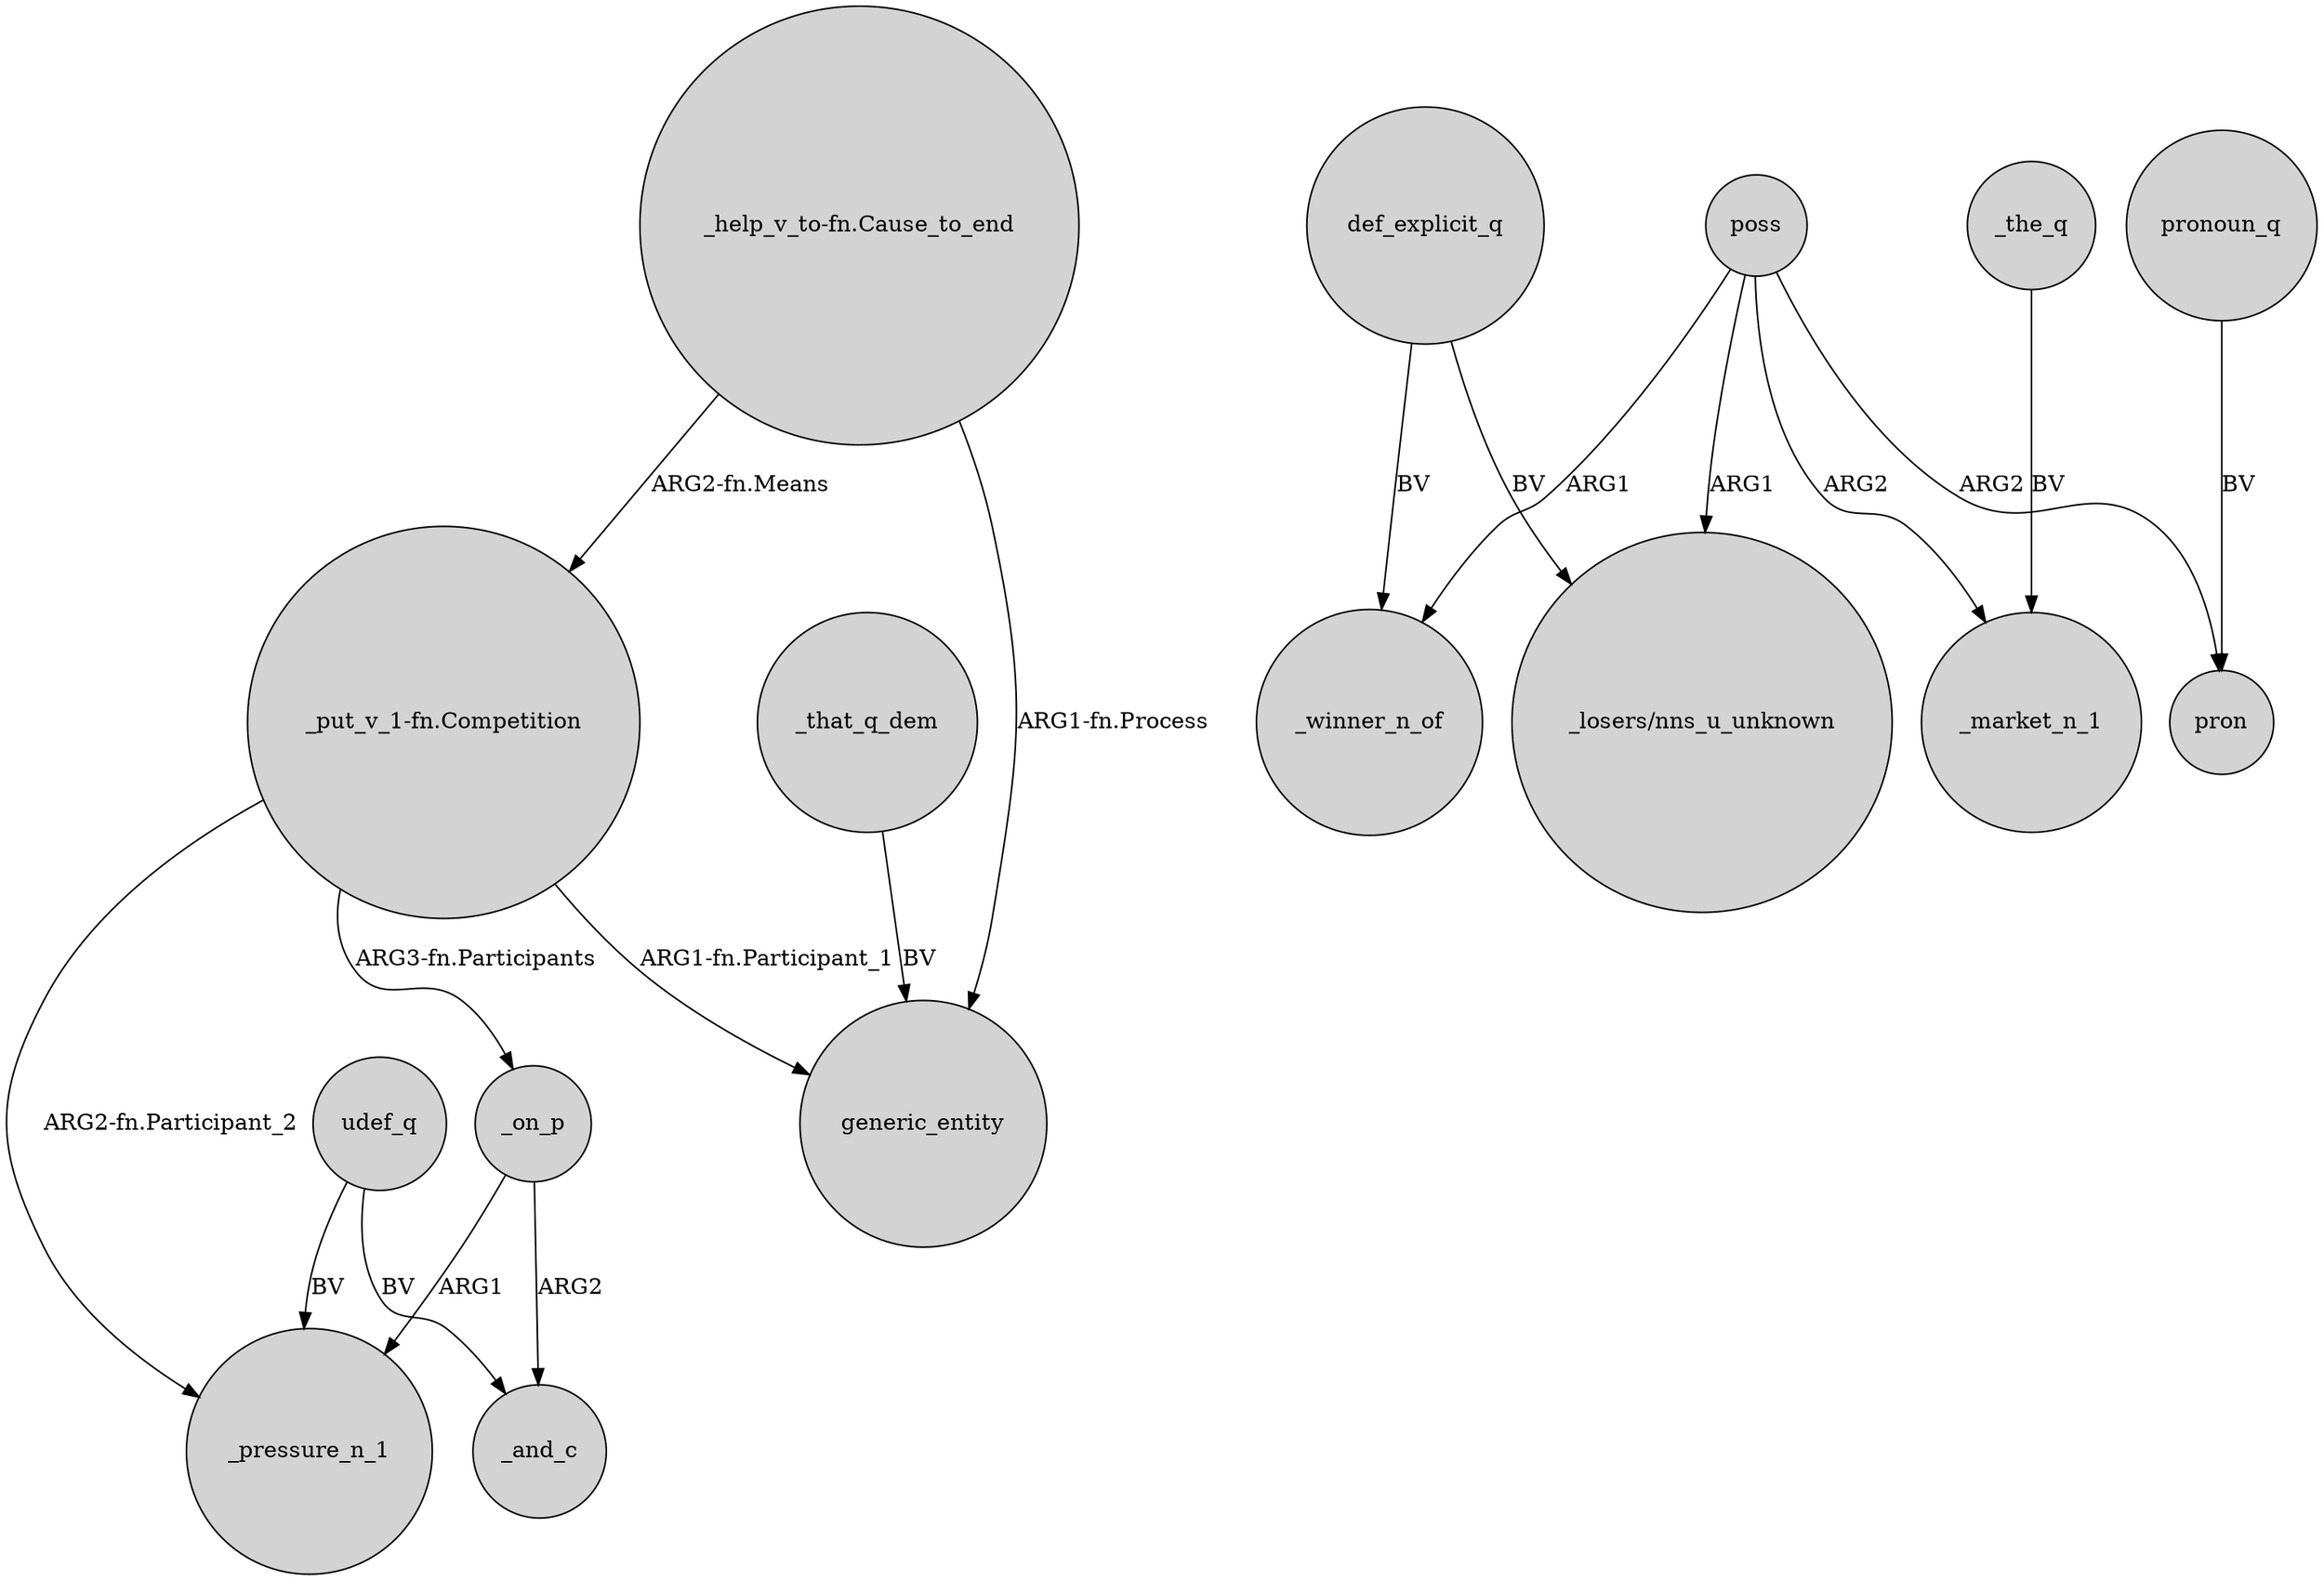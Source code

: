 digraph {
	node [shape=circle style=filled]
	"_put_v_1-fn.Competition" -> _pressure_n_1 [label="ARG2-fn.Participant_2"]
	_on_p -> _and_c [label=ARG2]
	"_help_v_to-fn.Cause_to_end" -> "_put_v_1-fn.Competition" [label="ARG2-fn.Means"]
	poss -> _winner_n_of [label=ARG1]
	"_put_v_1-fn.Competition" -> _on_p [label="ARG3-fn.Participants"]
	udef_q -> _and_c [label=BV]
	poss -> "_losers/nns_u_unknown" [label=ARG1]
	"_help_v_to-fn.Cause_to_end" -> generic_entity [label="ARG1-fn.Process"]
	_that_q_dem -> generic_entity [label=BV]
	udef_q -> _pressure_n_1 [label=BV]
	poss -> _market_n_1 [label=ARG2]
	_the_q -> _market_n_1 [label=BV]
	def_explicit_q -> "_losers/nns_u_unknown" [label=BV]
	_on_p -> _pressure_n_1 [label=ARG1]
	def_explicit_q -> _winner_n_of [label=BV]
	pronoun_q -> pron [label=BV]
	"_put_v_1-fn.Competition" -> generic_entity [label="ARG1-fn.Participant_1"]
	poss -> pron [label=ARG2]
}
